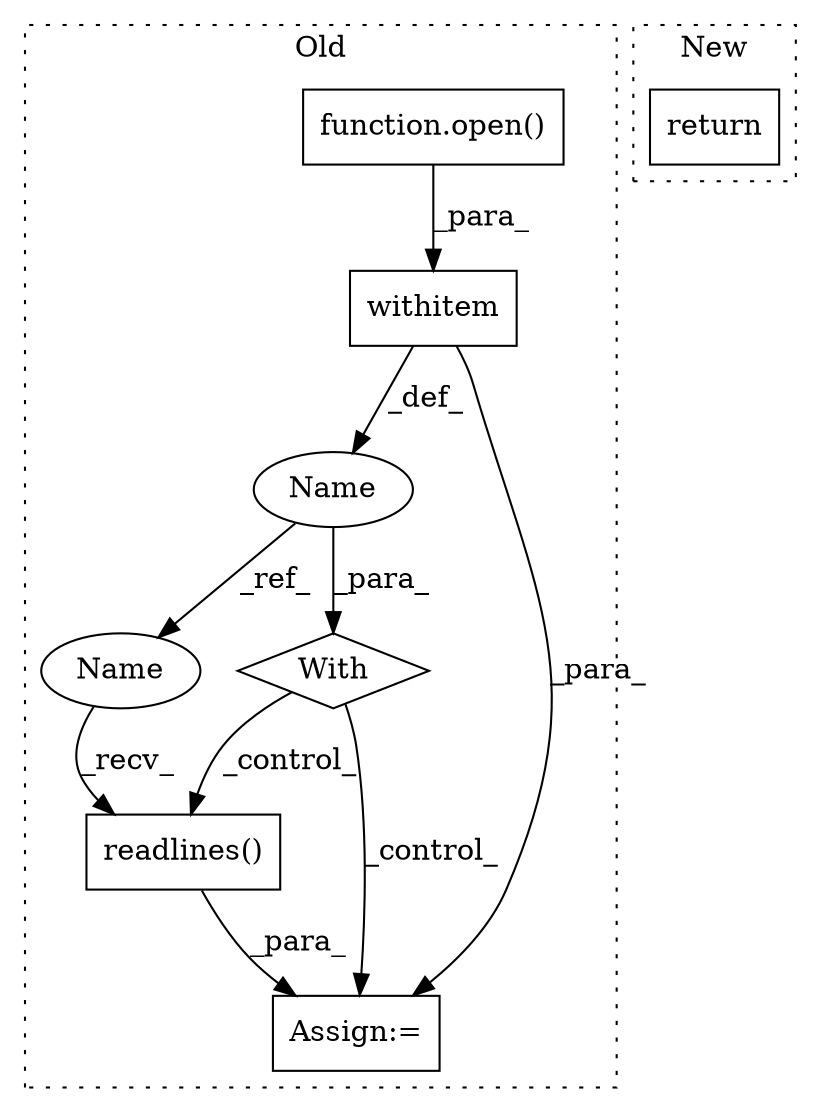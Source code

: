 digraph G {
subgraph cluster0 {
1 [label="readlines()" a="75" s="2611" l="13" shape="box"];
3 [label="withitem" a="49" s="2554" l="4" shape="box"];
4 [label="With" a="39" s="2549,2558" l="5,45" shape="diamond"];
5 [label="Name" a="87" s="2592" l="1" shape="ellipse"];
6 [label="function.open()" a="75" s="2554,2569" l="5,19" shape="box"];
7 [label="Assign:=" a="68" s="2608" l="3" shape="box"];
8 [label="Name" a="87" s="2611" l="1" shape="ellipse"];
label = "Old";
style="dotted";
}
subgraph cluster1 {
2 [label="return" a="93" s="2922" l="7" shape="box"];
label = "New";
style="dotted";
}
1 -> 7 [label="_para_"];
3 -> 7 [label="_para_"];
3 -> 5 [label="_def_"];
4 -> 7 [label="_control_"];
4 -> 1 [label="_control_"];
5 -> 4 [label="_para_"];
5 -> 8 [label="_ref_"];
6 -> 3 [label="_para_"];
8 -> 1 [label="_recv_"];
}